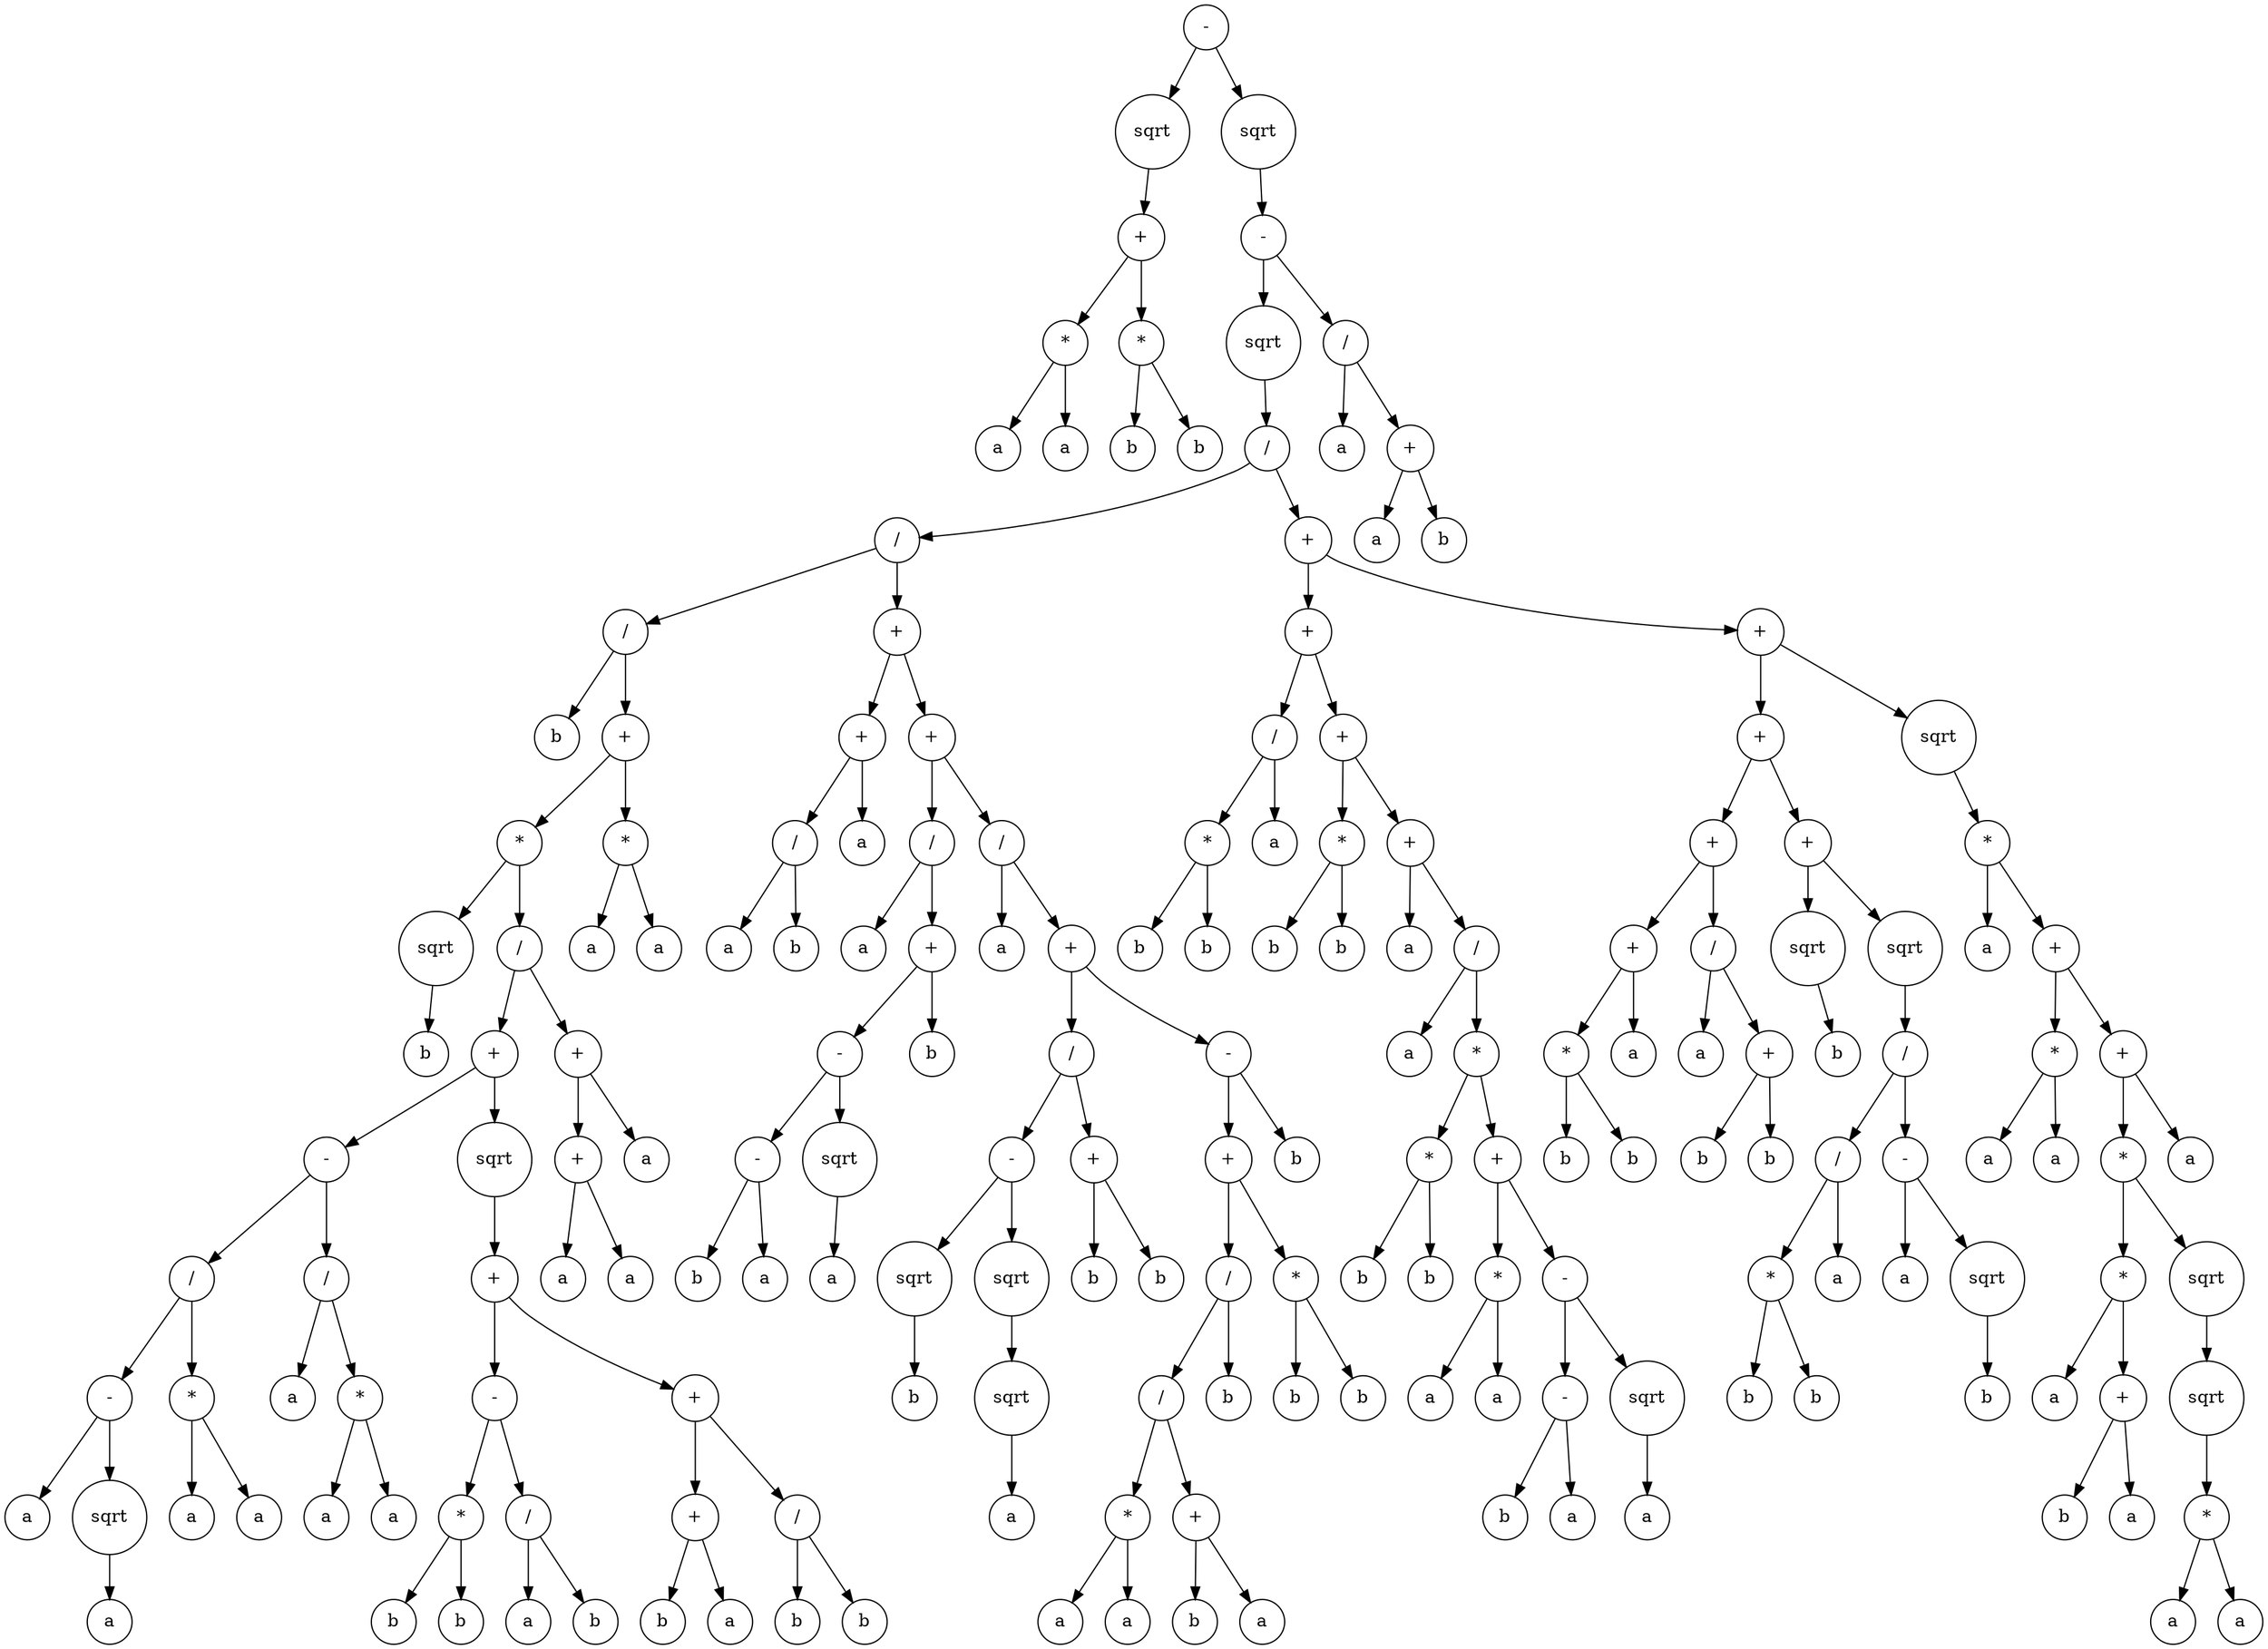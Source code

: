 digraph g {
graph [ordering=out];
node [shape=circle];
n[label = "-"];
n0[label = "sqrt"];
n00[label = "+"];
n000[label = "*"];
n0000[label = "a"];
n000 -> n0000;
n0001[label = "a"];
n000 -> n0001;
n00 -> n000;
n001[label = "*"];
n0010[label = "b"];
n001 -> n0010;
n0011[label = "b"];
n001 -> n0011;
n00 -> n001;
n0 -> n00;
n -> n0;
n1[label = "sqrt"];
n10[label = "-"];
n100[label = "sqrt"];
n1000[label = "/"];
n10000[label = "/"];
n100000[label = "/"];
n1000000[label = "b"];
n100000 -> n1000000;
n1000001[label = "+"];
n10000010[label = "*"];
n100000100[label = "sqrt"];
n1000001000[label = "b"];
n100000100 -> n1000001000;
n10000010 -> n100000100;
n100000101[label = "/"];
n1000001010[label = "+"];
n10000010100[label = "-"];
n100000101000[label = "/"];
n1000001010000[label = "-"];
n10000010100000[label = "a"];
n1000001010000 -> n10000010100000;
n10000010100001[label = "sqrt"];
n100000101000010[label = "a"];
n10000010100001 -> n100000101000010;
n1000001010000 -> n10000010100001;
n100000101000 -> n1000001010000;
n1000001010001[label = "*"];
n10000010100010[label = "a"];
n1000001010001 -> n10000010100010;
n10000010100011[label = "a"];
n1000001010001 -> n10000010100011;
n100000101000 -> n1000001010001;
n10000010100 -> n100000101000;
n100000101001[label = "/"];
n1000001010010[label = "a"];
n100000101001 -> n1000001010010;
n1000001010011[label = "*"];
n10000010100110[label = "a"];
n1000001010011 -> n10000010100110;
n10000010100111[label = "a"];
n1000001010011 -> n10000010100111;
n100000101001 -> n1000001010011;
n10000010100 -> n100000101001;
n1000001010 -> n10000010100;
n10000010101[label = "sqrt"];
n100000101010[label = "+"];
n1000001010100[label = "-"];
n10000010101000[label = "*"];
n100000101010000[label = "b"];
n10000010101000 -> n100000101010000;
n100000101010001[label = "b"];
n10000010101000 -> n100000101010001;
n1000001010100 -> n10000010101000;
n10000010101001[label = "/"];
n100000101010010[label = "a"];
n10000010101001 -> n100000101010010;
n100000101010011[label = "b"];
n10000010101001 -> n100000101010011;
n1000001010100 -> n10000010101001;
n100000101010 -> n1000001010100;
n1000001010101[label = "+"];
n10000010101010[label = "+"];
n100000101010100[label = "b"];
n10000010101010 -> n100000101010100;
n100000101010101[label = "a"];
n10000010101010 -> n100000101010101;
n1000001010101 -> n10000010101010;
n10000010101011[label = "/"];
n100000101010110[label = "b"];
n10000010101011 -> n100000101010110;
n100000101010111[label = "b"];
n10000010101011 -> n100000101010111;
n1000001010101 -> n10000010101011;
n100000101010 -> n1000001010101;
n10000010101 -> n100000101010;
n1000001010 -> n10000010101;
n100000101 -> n1000001010;
n1000001011[label = "+"];
n10000010110[label = "+"];
n100000101100[label = "a"];
n10000010110 -> n100000101100;
n100000101101[label = "a"];
n10000010110 -> n100000101101;
n1000001011 -> n10000010110;
n10000010111[label = "a"];
n1000001011 -> n10000010111;
n100000101 -> n1000001011;
n10000010 -> n100000101;
n1000001 -> n10000010;
n10000011[label = "*"];
n100000110[label = "a"];
n10000011 -> n100000110;
n100000111[label = "a"];
n10000011 -> n100000111;
n1000001 -> n10000011;
n100000 -> n1000001;
n10000 -> n100000;
n100001[label = "+"];
n1000010[label = "+"];
n10000100[label = "/"];
n100001000[label = "a"];
n10000100 -> n100001000;
n100001001[label = "b"];
n10000100 -> n100001001;
n1000010 -> n10000100;
n10000101[label = "a"];
n1000010 -> n10000101;
n100001 -> n1000010;
n1000011[label = "+"];
n10000110[label = "/"];
n100001100[label = "a"];
n10000110 -> n100001100;
n100001101[label = "+"];
n1000011010[label = "-"];
n10000110100[label = "-"];
n100001101000[label = "b"];
n10000110100 -> n100001101000;
n100001101001[label = "a"];
n10000110100 -> n100001101001;
n1000011010 -> n10000110100;
n10000110101[label = "sqrt"];
n100001101010[label = "a"];
n10000110101 -> n100001101010;
n1000011010 -> n10000110101;
n100001101 -> n1000011010;
n1000011011[label = "b"];
n100001101 -> n1000011011;
n10000110 -> n100001101;
n1000011 -> n10000110;
n10000111[label = "/"];
n100001110[label = "a"];
n10000111 -> n100001110;
n100001111[label = "+"];
n1000011110[label = "/"];
n10000111100[label = "-"];
n100001111000[label = "sqrt"];
n1000011110000[label = "b"];
n100001111000 -> n1000011110000;
n10000111100 -> n100001111000;
n100001111001[label = "sqrt"];
n1000011110010[label = "sqrt"];
n10000111100100[label = "a"];
n1000011110010 -> n10000111100100;
n100001111001 -> n1000011110010;
n10000111100 -> n100001111001;
n1000011110 -> n10000111100;
n10000111101[label = "+"];
n100001111010[label = "b"];
n10000111101 -> n100001111010;
n100001111011[label = "b"];
n10000111101 -> n100001111011;
n1000011110 -> n10000111101;
n100001111 -> n1000011110;
n1000011111[label = "-"];
n10000111110[label = "+"];
n100001111100[label = "/"];
n1000011111000[label = "/"];
n10000111110000[label = "*"];
n100001111100000[label = "a"];
n10000111110000 -> n100001111100000;
n100001111100001[label = "a"];
n10000111110000 -> n100001111100001;
n1000011111000 -> n10000111110000;
n10000111110001[label = "+"];
n100001111100010[label = "b"];
n10000111110001 -> n100001111100010;
n100001111100011[label = "a"];
n10000111110001 -> n100001111100011;
n1000011111000 -> n10000111110001;
n100001111100 -> n1000011111000;
n1000011111001[label = "b"];
n100001111100 -> n1000011111001;
n10000111110 -> n100001111100;
n100001111101[label = "*"];
n1000011111010[label = "b"];
n100001111101 -> n1000011111010;
n1000011111011[label = "b"];
n100001111101 -> n1000011111011;
n10000111110 -> n100001111101;
n1000011111 -> n10000111110;
n10000111111[label = "b"];
n1000011111 -> n10000111111;
n100001111 -> n1000011111;
n10000111 -> n100001111;
n1000011 -> n10000111;
n100001 -> n1000011;
n10000 -> n100001;
n1000 -> n10000;
n10001[label = "+"];
n100010[label = "+"];
n1000100[label = "/"];
n10001000[label = "*"];
n100010000[label = "b"];
n10001000 -> n100010000;
n100010001[label = "b"];
n10001000 -> n100010001;
n1000100 -> n10001000;
n10001001[label = "a"];
n1000100 -> n10001001;
n100010 -> n1000100;
n1000101[label = "+"];
n10001010[label = "*"];
n100010100[label = "b"];
n10001010 -> n100010100;
n100010101[label = "b"];
n10001010 -> n100010101;
n1000101 -> n10001010;
n10001011[label = "+"];
n100010110[label = "a"];
n10001011 -> n100010110;
n100010111[label = "/"];
n1000101110[label = "a"];
n100010111 -> n1000101110;
n1000101111[label = "*"];
n10001011110[label = "*"];
n100010111100[label = "b"];
n10001011110 -> n100010111100;
n100010111101[label = "b"];
n10001011110 -> n100010111101;
n1000101111 -> n10001011110;
n10001011111[label = "+"];
n100010111110[label = "*"];
n1000101111100[label = "a"];
n100010111110 -> n1000101111100;
n1000101111101[label = "a"];
n100010111110 -> n1000101111101;
n10001011111 -> n100010111110;
n100010111111[label = "-"];
n1000101111110[label = "-"];
n10001011111100[label = "b"];
n1000101111110 -> n10001011111100;
n10001011111101[label = "a"];
n1000101111110 -> n10001011111101;
n100010111111 -> n1000101111110;
n1000101111111[label = "sqrt"];
n10001011111110[label = "a"];
n1000101111111 -> n10001011111110;
n100010111111 -> n1000101111111;
n10001011111 -> n100010111111;
n1000101111 -> n10001011111;
n100010111 -> n1000101111;
n10001011 -> n100010111;
n1000101 -> n10001011;
n100010 -> n1000101;
n10001 -> n100010;
n100011[label = "+"];
n1000110[label = "+"];
n10001100[label = "+"];
n100011000[label = "+"];
n1000110000[label = "*"];
n10001100000[label = "b"];
n1000110000 -> n10001100000;
n10001100001[label = "b"];
n1000110000 -> n10001100001;
n100011000 -> n1000110000;
n1000110001[label = "a"];
n100011000 -> n1000110001;
n10001100 -> n100011000;
n100011001[label = "/"];
n1000110010[label = "a"];
n100011001 -> n1000110010;
n1000110011[label = "+"];
n10001100110[label = "b"];
n1000110011 -> n10001100110;
n10001100111[label = "b"];
n1000110011 -> n10001100111;
n100011001 -> n1000110011;
n10001100 -> n100011001;
n1000110 -> n10001100;
n10001101[label = "+"];
n100011010[label = "sqrt"];
n1000110100[label = "b"];
n100011010 -> n1000110100;
n10001101 -> n100011010;
n100011011[label = "sqrt"];
n1000110110[label = "/"];
n10001101100[label = "/"];
n100011011000[label = "*"];
n1000110110000[label = "b"];
n100011011000 -> n1000110110000;
n1000110110001[label = "b"];
n100011011000 -> n1000110110001;
n10001101100 -> n100011011000;
n100011011001[label = "a"];
n10001101100 -> n100011011001;
n1000110110 -> n10001101100;
n10001101101[label = "-"];
n100011011010[label = "a"];
n10001101101 -> n100011011010;
n100011011011[label = "sqrt"];
n1000110110110[label = "b"];
n100011011011 -> n1000110110110;
n10001101101 -> n100011011011;
n1000110110 -> n10001101101;
n100011011 -> n1000110110;
n10001101 -> n100011011;
n1000110 -> n10001101;
n100011 -> n1000110;
n1000111[label = "sqrt"];
n10001110[label = "*"];
n100011100[label = "a"];
n10001110 -> n100011100;
n100011101[label = "+"];
n1000111010[label = "*"];
n10001110100[label = "a"];
n1000111010 -> n10001110100;
n10001110101[label = "a"];
n1000111010 -> n10001110101;
n100011101 -> n1000111010;
n1000111011[label = "+"];
n10001110110[label = "*"];
n100011101100[label = "*"];
n1000111011000[label = "a"];
n100011101100 -> n1000111011000;
n1000111011001[label = "+"];
n10001110110010[label = "b"];
n1000111011001 -> n10001110110010;
n10001110110011[label = "a"];
n1000111011001 -> n10001110110011;
n100011101100 -> n1000111011001;
n10001110110 -> n100011101100;
n100011101101[label = "sqrt"];
n1000111011010[label = "sqrt"];
n10001110110100[label = "*"];
n100011101101000[label = "a"];
n10001110110100 -> n100011101101000;
n100011101101001[label = "a"];
n10001110110100 -> n100011101101001;
n1000111011010 -> n10001110110100;
n100011101101 -> n1000111011010;
n10001110110 -> n100011101101;
n1000111011 -> n10001110110;
n10001110111[label = "a"];
n1000111011 -> n10001110111;
n100011101 -> n1000111011;
n10001110 -> n100011101;
n1000111 -> n10001110;
n100011 -> n1000111;
n10001 -> n100011;
n1000 -> n10001;
n100 -> n1000;
n10 -> n100;
n101[label = "/"];
n1010[label = "a"];
n101 -> n1010;
n1011[label = "+"];
n10110[label = "a"];
n1011 -> n10110;
n10111[label = "b"];
n1011 -> n10111;
n101 -> n1011;
n10 -> n101;
n1 -> n10;
n -> n1;
}
